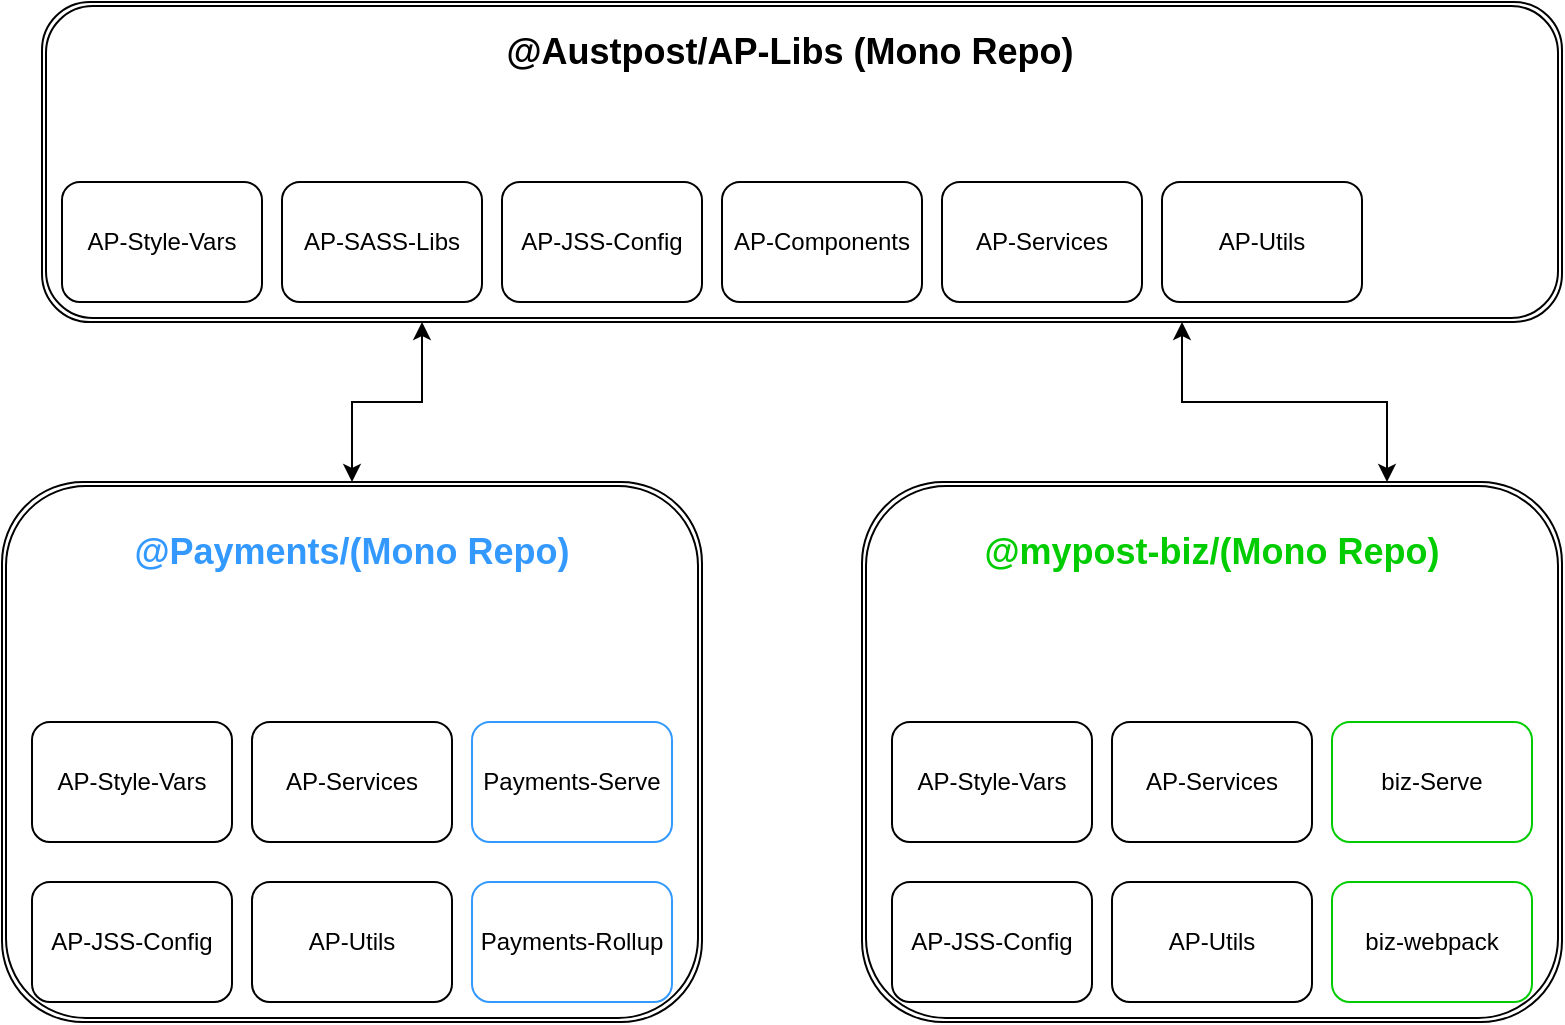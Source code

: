 <mxfile version="13.6.5">
    <diagram id="OqZjPaX-mT9cDy1g0FAd" name="Page-1">
        <mxGraphModel dx="1574" dy="685" grid="1" gridSize="10" guides="1" tooltips="1" connect="1" arrows="1" fold="1" page="1" pageScale="1" pageWidth="827" pageHeight="1169" math="0" shadow="0">
            <root>
                <mxCell id="0"/>
                <mxCell id="1" parent="0"/>
                <mxCell id="30" style="edgeStyle=orthogonalEdgeStyle;rounded=0;orthogonalLoop=1;jettySize=auto;html=1;exitX=0.25;exitY=1;exitDx=0;exitDy=0;startArrow=classic;startFill=1;" edge="1" parent="1" source="2" target="10">
                    <mxGeometry relative="1" as="geometry"/>
                </mxCell>
                <mxCell id="2" value="" style="shape=ext;double=1;rounded=1;whiteSpace=wrap;html=1;" vertex="1" parent="1">
                    <mxGeometry x="40" y="40" width="760" height="160" as="geometry"/>
                </mxCell>
                <mxCell id="3" value="&lt;h2&gt;@Austpost/AP-Libs (Mono Repo)&lt;/h2&gt;" style="text;html=1;strokeColor=none;fillColor=none;align=center;verticalAlign=middle;whiteSpace=wrap;rounded=0;" vertex="1" parent="1">
                    <mxGeometry x="255" y="50" width="317.5" height="30" as="geometry"/>
                </mxCell>
                <mxCell id="4" value="AP-Style-Vars" style="rounded=1;whiteSpace=wrap;html=1;" vertex="1" parent="1">
                    <mxGeometry x="50" y="130" width="100" height="60" as="geometry"/>
                </mxCell>
                <mxCell id="5" value="AP-SASS-Libs" style="rounded=1;whiteSpace=wrap;html=1;" vertex="1" parent="1">
                    <mxGeometry x="160" y="130" width="100" height="60" as="geometry"/>
                </mxCell>
                <mxCell id="6" value="AP-JSS-Config" style="rounded=1;whiteSpace=wrap;html=1;" vertex="1" parent="1">
                    <mxGeometry x="270" y="130" width="100" height="60" as="geometry"/>
                </mxCell>
                <mxCell id="7" value="AP-Components" style="rounded=1;whiteSpace=wrap;html=1;" vertex="1" parent="1">
                    <mxGeometry x="380" y="130" width="100" height="60" as="geometry"/>
                </mxCell>
                <mxCell id="8" value="AP-Services" style="rounded=1;whiteSpace=wrap;html=1;" vertex="1" parent="1">
                    <mxGeometry x="490" y="130" width="100" height="60" as="geometry"/>
                </mxCell>
                <mxCell id="9" value="AP-Utils" style="rounded=1;whiteSpace=wrap;html=1;" vertex="1" parent="1">
                    <mxGeometry x="600" y="130" width="100" height="60" as="geometry"/>
                </mxCell>
                <mxCell id="20" value="" style="group" vertex="1" connectable="0" parent="1">
                    <mxGeometry x="20" y="280" width="350" height="270" as="geometry"/>
                </mxCell>
                <mxCell id="10" value="" style="shape=ext;double=1;rounded=1;whiteSpace=wrap;html=1;" vertex="1" parent="20">
                    <mxGeometry width="350" height="270" as="geometry"/>
                </mxCell>
                <mxCell id="11" value="&lt;h2&gt;&lt;font color=&quot;#3399ff&quot;&gt;@Payments/(Mono Repo)&lt;/font&gt;&lt;/h2&gt;" style="text;html=1;strokeColor=none;fillColor=none;align=center;verticalAlign=middle;whiteSpace=wrap;rounded=0;" vertex="1" parent="20">
                    <mxGeometry x="55" y="20" width="240" height="30" as="geometry"/>
                </mxCell>
                <mxCell id="12" value="AP-Style-Vars" style="rounded=1;whiteSpace=wrap;html=1;" vertex="1" parent="20">
                    <mxGeometry x="15" y="120" width="100" height="60" as="geometry"/>
                </mxCell>
                <mxCell id="14" value="AP-JSS-Config" style="rounded=1;whiteSpace=wrap;html=1;" vertex="1" parent="20">
                    <mxGeometry x="15" y="200" width="100" height="60" as="geometry"/>
                </mxCell>
                <mxCell id="16" value="Payments-Serve" style="rounded=1;whiteSpace=wrap;html=1;strokeColor=#3399FF;" vertex="1" parent="20">
                    <mxGeometry x="235" y="120" width="100" height="60" as="geometry"/>
                </mxCell>
                <mxCell id="17" value="AP-Utils" style="rounded=1;whiteSpace=wrap;html=1;" vertex="1" parent="20">
                    <mxGeometry x="125" y="200" width="100" height="60" as="geometry"/>
                </mxCell>
                <mxCell id="18" value="AP-Services" style="rounded=1;whiteSpace=wrap;html=1;" vertex="1" parent="20">
                    <mxGeometry x="125" y="120" width="100" height="60" as="geometry"/>
                </mxCell>
                <mxCell id="19" value="Payments-Rollup" style="rounded=1;whiteSpace=wrap;html=1;strokeColor=#3399FF;" vertex="1" parent="20">
                    <mxGeometry x="235" y="200" width="100" height="60" as="geometry"/>
                </mxCell>
                <mxCell id="21" value="" style="group" vertex="1" connectable="0" parent="1">
                    <mxGeometry x="450" y="280" width="350" height="270" as="geometry"/>
                </mxCell>
                <mxCell id="22" value="" style="shape=ext;double=1;rounded=1;whiteSpace=wrap;html=1;" vertex="1" parent="21">
                    <mxGeometry width="350" height="270" as="geometry"/>
                </mxCell>
                <mxCell id="23" value="&lt;h2&gt;&lt;font color=&quot;#00cc00&quot;&gt;@mypost-biz/(Mono Repo)&lt;/font&gt;&lt;/h2&gt;" style="text;html=1;strokeColor=none;fillColor=none;align=center;verticalAlign=middle;whiteSpace=wrap;rounded=0;" vertex="1" parent="21">
                    <mxGeometry x="55" y="20" width="240" height="30" as="geometry"/>
                </mxCell>
                <mxCell id="24" value="AP-Style-Vars" style="rounded=1;whiteSpace=wrap;html=1;" vertex="1" parent="21">
                    <mxGeometry x="15" y="120" width="100" height="60" as="geometry"/>
                </mxCell>
                <mxCell id="25" value="AP-JSS-Config" style="rounded=1;whiteSpace=wrap;html=1;" vertex="1" parent="21">
                    <mxGeometry x="15" y="200" width="100" height="60" as="geometry"/>
                </mxCell>
                <mxCell id="26" value="biz-Serve" style="rounded=1;whiteSpace=wrap;html=1;strokeColor=#00CC00;" vertex="1" parent="21">
                    <mxGeometry x="235" y="120" width="100" height="60" as="geometry"/>
                </mxCell>
                <mxCell id="27" value="AP-Utils" style="rounded=1;whiteSpace=wrap;html=1;" vertex="1" parent="21">
                    <mxGeometry x="125" y="200" width="100" height="60" as="geometry"/>
                </mxCell>
                <mxCell id="28" value="AP-Services" style="rounded=1;whiteSpace=wrap;html=1;" vertex="1" parent="21">
                    <mxGeometry x="125" y="120" width="100" height="60" as="geometry"/>
                </mxCell>
                <mxCell id="29" value="biz-webpack" style="rounded=1;whiteSpace=wrap;html=1;strokeColor=#00CC00;" vertex="1" parent="21">
                    <mxGeometry x="235" y="200" width="100" height="60" as="geometry"/>
                </mxCell>
                <mxCell id="31" style="edgeStyle=orthogonalEdgeStyle;rounded=0;orthogonalLoop=1;jettySize=auto;html=1;exitX=0.75;exitY=1;exitDx=0;exitDy=0;startArrow=classic;startFill=1;entryX=0.75;entryY=0;entryDx=0;entryDy=0;" edge="1" parent="1" source="2" target="22">
                    <mxGeometry relative="1" as="geometry">
                        <mxPoint x="670" y="220" as="sourcePoint"/>
                        <mxPoint x="620" y="300" as="targetPoint"/>
                    </mxGeometry>
                </mxCell>
            </root>
        </mxGraphModel>
    </diagram>
</mxfile>
